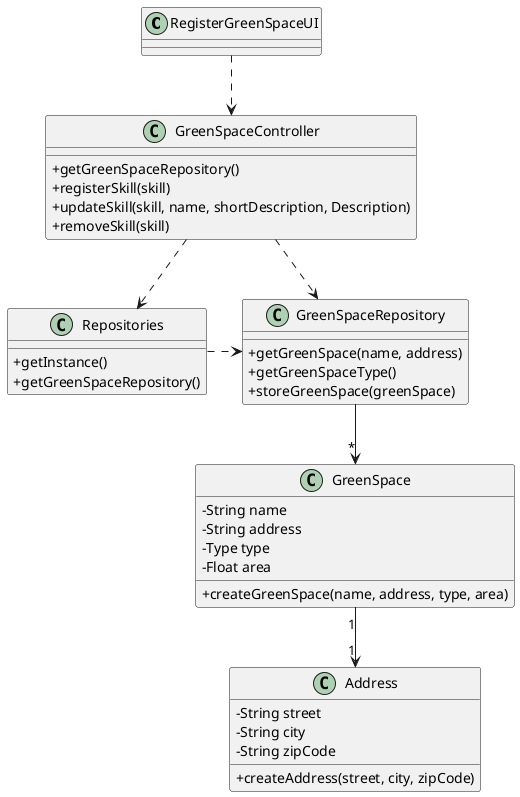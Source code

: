 @startuml
'skinparam monochrome true
skinparam packageStyle rectangle
skinparam shadowing false
skinparam linetype polyline
'skinparam linetype orto

skinparam classAttributeIconSize 0

'left to right direction

class RegisterGreenSpaceUI {
}

class GreenSpaceController {
    + getGreenSpaceRepository()
    + registerSkill(skill)
    + updateSkill(skill, name, shortDescription, Description)
    + removeSkill(skill)
}



class GreenSpaceRepository {
    + getGreenSpace(name, address)
    + getGreenSpaceType()
    + storeGreenSpace(greenSpace)
}
class GreenSpace {
    - String name
    - String address
    - Type type
    - Float area

    + createGreenSpace(name, address, type, area)
}
class Repositories {
    + getInstance()
    + getGreenSpaceRepository()
}
class Address {
    - String street
    - String city
    - String zipCode

    + createAddress(street, city, zipCode)
    }
RegisterGreenSpaceUI ..> GreenSpaceController
GreenSpaceController ..> GreenSpaceRepository
GreenSpaceController .> Repositories
Repositories .> GreenSpaceRepository
GreenSpaceRepository --> "*"GreenSpace
GreenSpace"1" --> "1"Address

@enduml